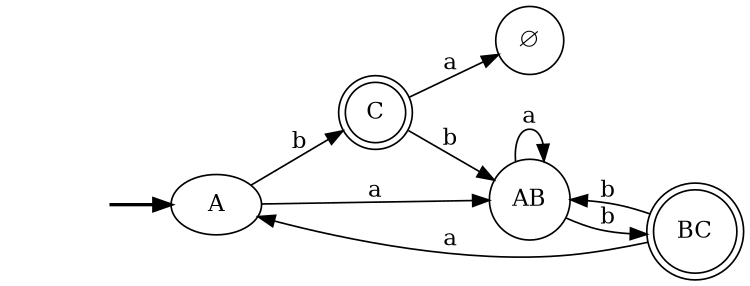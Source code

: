 digraph "Graph" {
	rankdir=LR size=5
	fake [style=invisible]
	fake -> A [style=bold]
	A [root=true]
	node [shape=doublecircle]
	C
	BC
	node [shape=circle]
	A -> AB [label=a]
	A -> C [label=b]
	AB -> AB [label=a]
	AB -> BC [label=b]
	C -> "∅" [label=a]
	C -> AB [label=b]
	BC -> A [label=a]
	BC -> AB [label=b]
}
